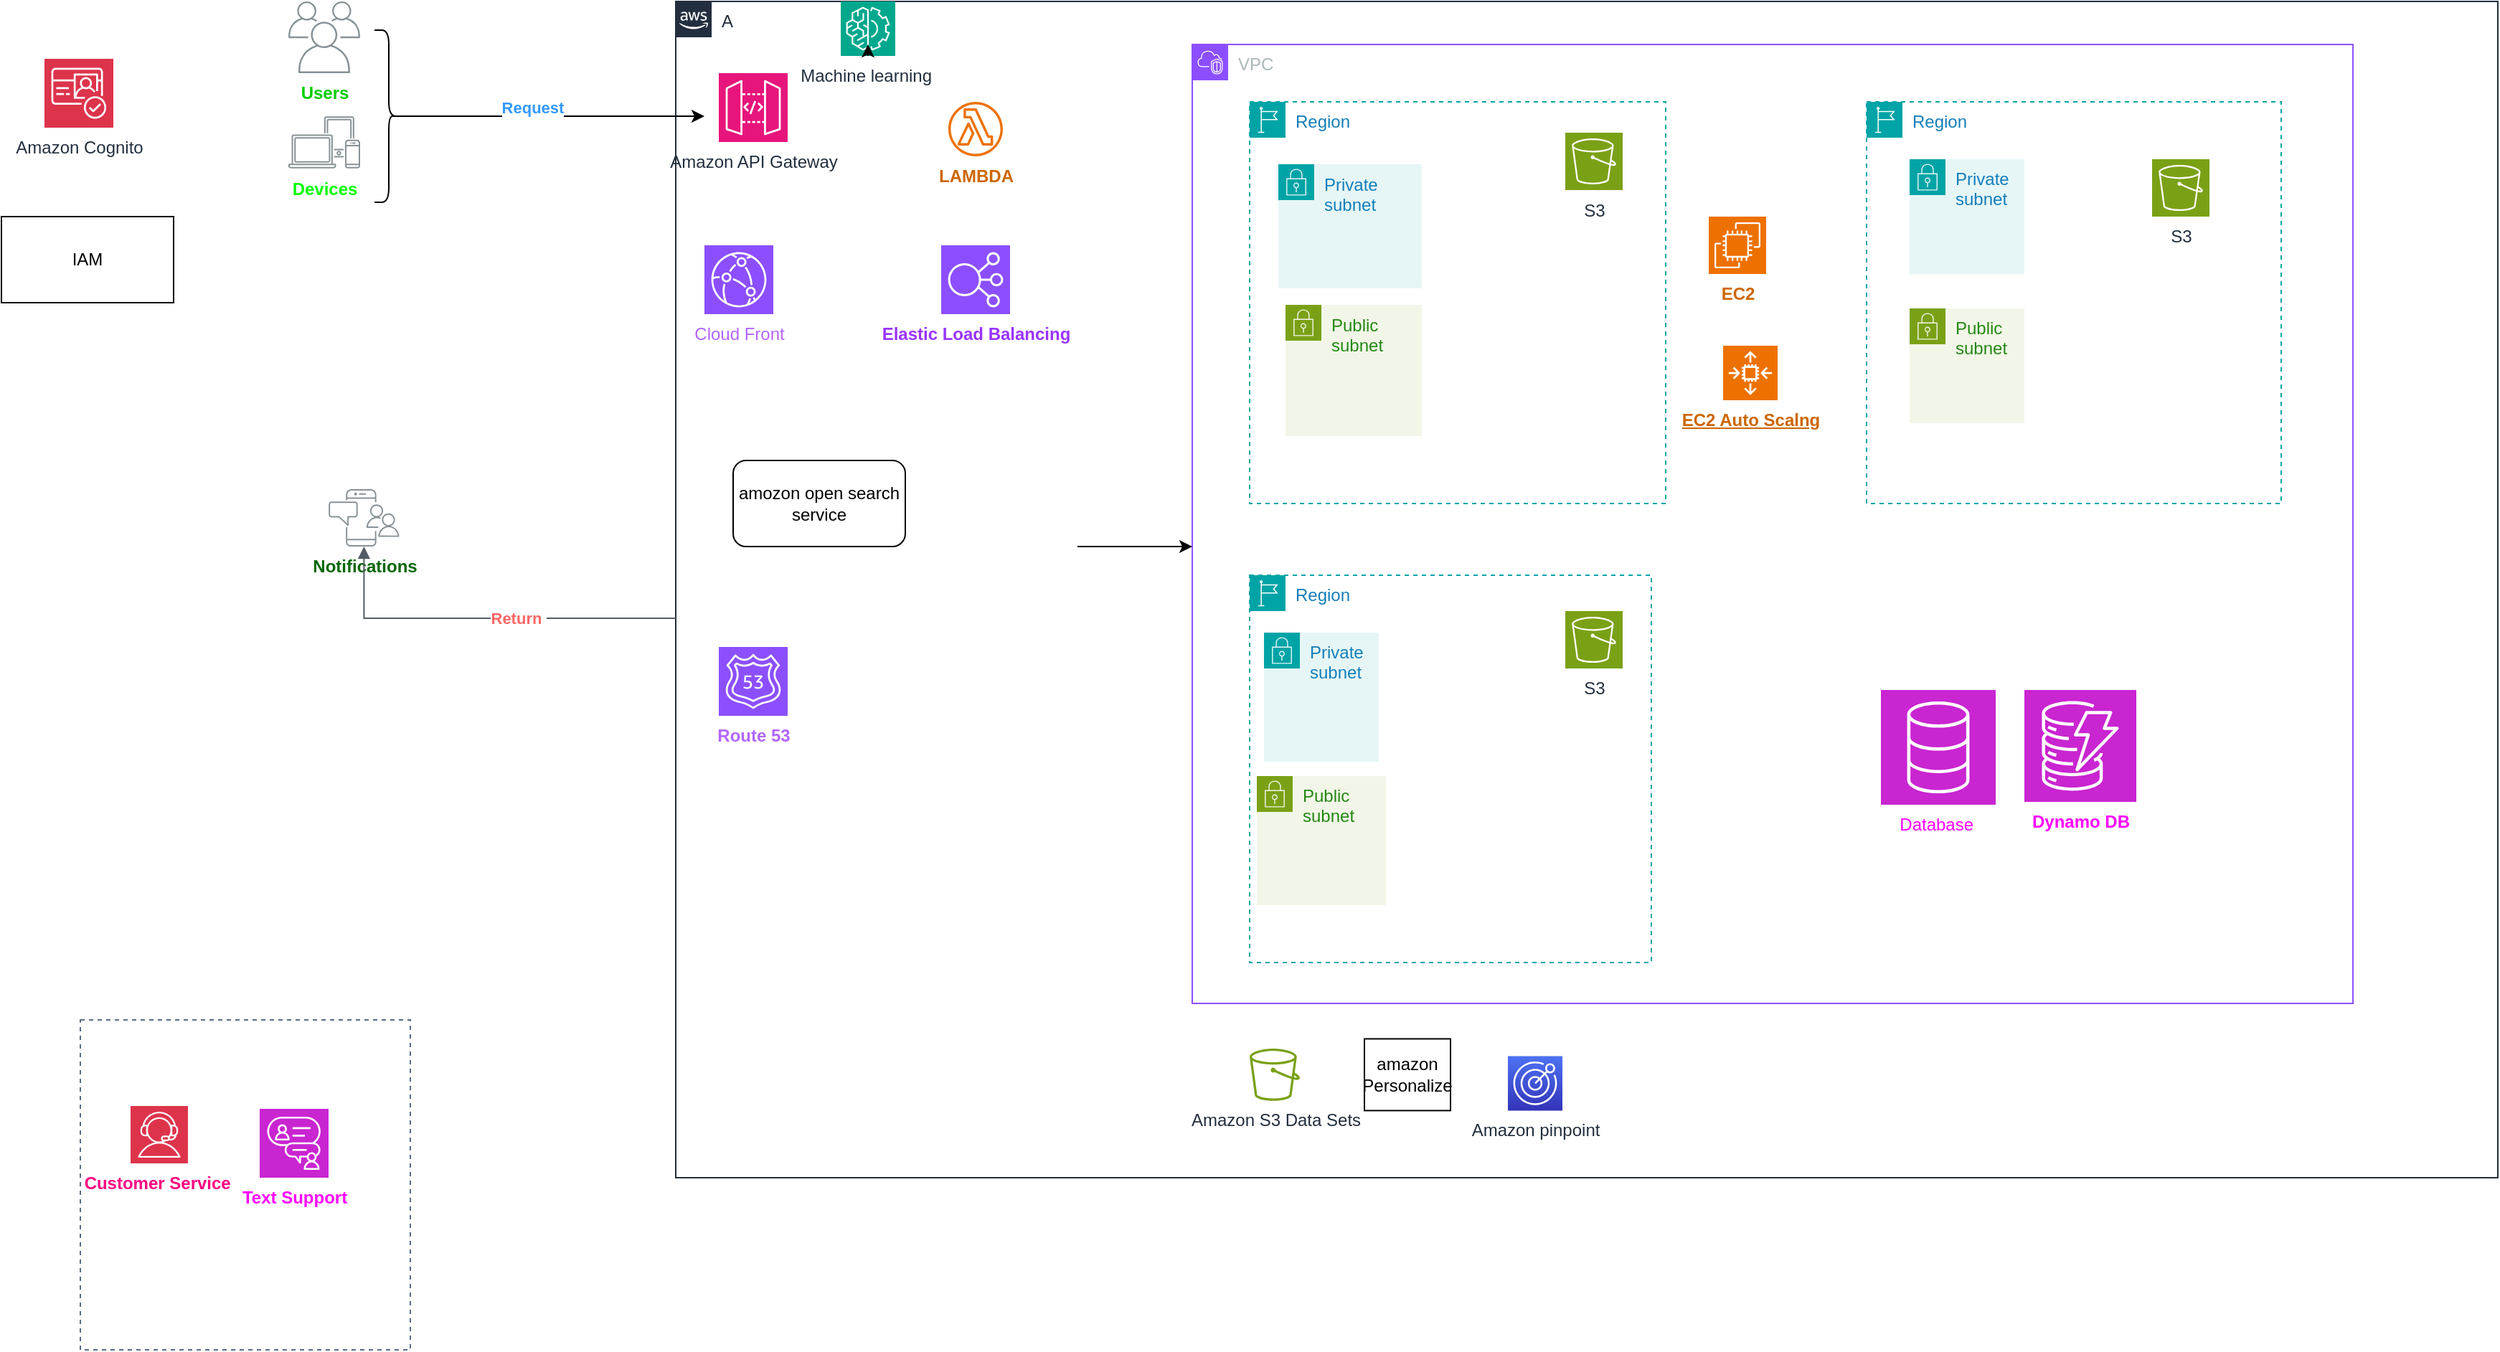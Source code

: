 <mxfile version="22.1.11" type="device">
  <diagram name="Page-1" id="5_Bj8KXUedFtX1v0qHjZ">
    <mxGraphModel dx="2397" dy="845" grid="1" gridSize="10" guides="1" tooltips="1" connect="1" arrows="1" fold="1" page="1" pageScale="1" pageWidth="850" pageHeight="1100" math="0" shadow="0">
      <root>
        <mxCell id="0" />
        <mxCell id="1" parent="0" />
        <mxCell id="6NvyJpX6NyUX8fLxwsZL-34" value="A" style="points=[[0,0],[0.25,0],[0.5,0],[0.75,0],[1,0],[1,0.25],[1,0.5],[1,0.75],[1,1],[0.75,1],[0.5,1],[0.25,1],[0,1],[0,0.75],[0,0.5],[0,0.25]];outlineConnect=0;gradientColor=none;html=1;whiteSpace=wrap;fontSize=12;fontStyle=0;container=1;pointerEvents=0;collapsible=0;recursiveResize=0;shape=mxgraph.aws4.group;grIcon=mxgraph.aws4.group_aws_cloud_alt;strokeColor=#232F3E;fillColor=none;verticalAlign=top;align=left;spacingLeft=30;fontColor=#232F3E;dashed=0;" parent="1" vertex="1">
          <mxGeometry x="-240" y="10" width="1270" height="820" as="geometry" />
        </mxCell>
        <mxCell id="6NvyJpX6NyUX8fLxwsZL-33" value="Amazon API Gateway" style="sketch=0;points=[[0,0,0],[0.25,0,0],[0.5,0,0],[0.75,0,0],[1,0,0],[0,1,0],[0.25,1,0],[0.5,1,0],[0.75,1,0],[1,1,0],[0,0.25,0],[0,0.5,0],[0,0.75,0],[1,0.25,0],[1,0.5,0],[1,0.75,0]];outlineConnect=0;fontColor=#232F3E;fillColor=#E7157B;strokeColor=#ffffff;dashed=0;verticalLabelPosition=bottom;verticalAlign=top;align=center;html=1;fontSize=12;fontStyle=0;aspect=fixed;shape=mxgraph.aws4.resourceIcon;resIcon=mxgraph.aws4.api_gateway;" parent="6NvyJpX6NyUX8fLxwsZL-34" vertex="1">
          <mxGeometry x="30" y="50" width="48" height="48" as="geometry" />
        </mxCell>
        <mxCell id="6NvyJpX6NyUX8fLxwsZL-30" value="Amazon S3 Data Sets" style="sketch=0;outlineConnect=0;fontColor=#232F3E;gradientColor=none;fillColor=#7AA116;strokeColor=none;dashed=0;verticalLabelPosition=bottom;verticalAlign=top;align=center;html=1;fontSize=12;fontStyle=0;aspect=fixed;pointerEvents=1;shape=mxgraph.aws4.bucket;" parent="6NvyJpX6NyUX8fLxwsZL-34" vertex="1">
          <mxGeometry x="400" y="730" width="35" height="36.4" as="geometry" />
        </mxCell>
        <mxCell id="6NvyJpX6NyUX8fLxwsZL-32" value="amazon Personalize" style="whiteSpace=wrap;html=1;" parent="6NvyJpX6NyUX8fLxwsZL-34" vertex="1">
          <mxGeometry x="480" y="723.2" width="60" height="50" as="geometry" />
        </mxCell>
        <mxCell id="6NvyJpX6NyUX8fLxwsZL-10" value="amozon open search service" style="rounded=1;whiteSpace=wrap;html=1;" parent="6NvyJpX6NyUX8fLxwsZL-34" vertex="1">
          <mxGeometry x="40" y="320" width="120" height="60" as="geometry" />
        </mxCell>
        <mxCell id="6NvyJpX6NyUX8fLxwsZL-39" value="Amazon pinpoint" style="sketch=0;points=[[0,0,0],[0.25,0,0],[0.5,0,0],[0.75,0,0],[1,0,0],[0,1,0],[0.25,1,0],[0.5,1,0],[0.75,1,0],[1,1,0],[0,0.25,0],[0,0.5,0],[0,0.75,0],[1,0.25,0],[1,0.5,0],[1,0.75,0]];outlineConnect=0;fontColor=#232F3E;gradientColor=#4D72F3;gradientDirection=north;fillColor=#3334B9;strokeColor=#ffffff;dashed=0;verticalLabelPosition=bottom;verticalAlign=top;align=center;html=1;fontSize=12;fontStyle=0;aspect=fixed;shape=mxgraph.aws4.resourceIcon;resIcon=mxgraph.aws4.pinpoint;" parent="6NvyJpX6NyUX8fLxwsZL-34" vertex="1">
          <mxGeometry x="580" y="735.2" width="38" height="38" as="geometry" />
        </mxCell>
        <mxCell id="6NvyJpX6NyUX8fLxwsZL-41" value="Machine learning&amp;nbsp;" style="sketch=0;points=[[0,0,0],[0.25,0,0],[0.5,0,0],[0.75,0,0],[1,0,0],[0,1,0],[0.25,1,0],[0.5,1,0],[0.75,1,0],[1,1,0],[0,0.25,0],[0,0.5,0],[0,0.75,0],[1,0.25,0],[1,0.5,0],[1,0.75,0]];outlineConnect=0;fontColor=#232F3E;fillColor=#01A88D;strokeColor=#ffffff;dashed=0;verticalLabelPosition=bottom;verticalAlign=top;align=center;html=1;fontSize=12;fontStyle=0;aspect=fixed;shape=mxgraph.aws4.resourceIcon;resIcon=mxgraph.aws4.machine_learning;" parent="6NvyJpX6NyUX8fLxwsZL-34" vertex="1">
          <mxGeometry x="115" width="38" height="38" as="geometry" />
        </mxCell>
        <mxCell id="f1tSM023RjMBT69T3TDp-3" value="LAMBDA" style="sketch=0;outlineConnect=0;fontColor=#CC6600;gradientColor=none;fillColor=#ED7100;strokeColor=none;dashed=0;verticalLabelPosition=bottom;verticalAlign=top;align=center;html=1;fontSize=12;fontStyle=1;aspect=fixed;pointerEvents=1;shape=mxgraph.aws4.lambda_function;" parent="6NvyJpX6NyUX8fLxwsZL-34" vertex="1">
          <mxGeometry x="190" y="70" width="38" height="38" as="geometry" />
        </mxCell>
        <mxCell id="OcqrenQmtH4OiyVSEQIJ-1" value="VPC" style="points=[[0,0],[0.25,0],[0.5,0],[0.75,0],[1,0],[1,0.25],[1,0.5],[1,0.75],[1,1],[0.75,1],[0.5,1],[0.25,1],[0,1],[0,0.75],[0,0.5],[0,0.25]];outlineConnect=0;gradientColor=none;html=1;whiteSpace=wrap;fontSize=12;fontStyle=0;container=1;pointerEvents=0;collapsible=0;recursiveResize=0;shape=mxgraph.aws4.group;grIcon=mxgraph.aws4.group_vpc2;strokeColor=#8C4FFF;fillColor=none;verticalAlign=top;align=left;spacingLeft=30;fontColor=#AAB7B8;dashed=0;" vertex="1" parent="6NvyJpX6NyUX8fLxwsZL-34">
          <mxGeometry x="360" y="30" width="809" height="668.5" as="geometry" />
        </mxCell>
        <mxCell id="6NvyJpX6NyUX8fLxwsZL-36" value="Region" style="points=[[0,0],[0.25,0],[0.5,0],[0.75,0],[1,0],[1,0.25],[1,0.5],[1,0.75],[1,1],[0.75,1],[0.5,1],[0.25,1],[0,1],[0,0.75],[0,0.5],[0,0.25]];outlineConnect=0;gradientColor=none;html=1;whiteSpace=wrap;fontSize=12;fontStyle=0;container=1;pointerEvents=0;collapsible=0;recursiveResize=0;shape=mxgraph.aws4.group;grIcon=mxgraph.aws4.group_region;strokeColor=#00A4A6;fillColor=none;verticalAlign=top;align=left;spacingLeft=30;fontColor=#147EBA;dashed=1;" parent="OcqrenQmtH4OiyVSEQIJ-1" vertex="1">
          <mxGeometry x="470" y="40" width="289" height="280" as="geometry" />
        </mxCell>
        <mxCell id="6NvyJpX6NyUX8fLxwsZL-6" value="S3" style="sketch=0;points=[[0,0,0],[0.25,0,0],[0.5,0,0],[0.75,0,0],[1,0,0],[0,1,0],[0.25,1,0],[0.5,1,0],[0.75,1,0],[1,1,0],[0,0.25,0],[0,0.5,0],[0,0.75,0],[1,0.25,0],[1,0.5,0],[1,0.75,0]];outlineConnect=0;fontColor=#232F3E;fillColor=#7AA116;strokeColor=#ffffff;dashed=0;verticalLabelPosition=bottom;verticalAlign=top;align=center;html=1;fontSize=12;fontStyle=0;aspect=fixed;shape=mxgraph.aws4.resourceIcon;resIcon=mxgraph.aws4.s3;" parent="6NvyJpX6NyUX8fLxwsZL-36" vertex="1">
          <mxGeometry x="199" y="40" width="40" height="40" as="geometry" />
        </mxCell>
        <mxCell id="SzAYgHQDUGaFoimJbc3--3" value="Private subnet" style="points=[[0,0],[0.25,0],[0.5,0],[0.75,0],[1,0],[1,0.25],[1,0.5],[1,0.75],[1,1],[0.75,1],[0.5,1],[0.25,1],[0,1],[0,0.75],[0,0.5],[0,0.25]];outlineConnect=0;gradientColor=none;html=1;whiteSpace=wrap;fontSize=12;fontStyle=0;container=1;pointerEvents=0;collapsible=0;recursiveResize=0;shape=mxgraph.aws4.group;grIcon=mxgraph.aws4.group_security_group;grStroke=0;strokeColor=#00A4A6;fillColor=#E6F6F7;verticalAlign=top;align=left;spacingLeft=30;fontColor=#147EBA;dashed=0;" parent="6NvyJpX6NyUX8fLxwsZL-36" vertex="1">
          <mxGeometry x="30" y="40" width="80" height="80" as="geometry" />
        </mxCell>
        <mxCell id="SzAYgHQDUGaFoimJbc3--4" value="Public subnet" style="points=[[0,0],[0.25,0],[0.5,0],[0.75,0],[1,0],[1,0.25],[1,0.5],[1,0.75],[1,1],[0.75,1],[0.5,1],[0.25,1],[0,1],[0,0.75],[0,0.5],[0,0.25]];outlineConnect=0;gradientColor=none;html=1;whiteSpace=wrap;fontSize=12;fontStyle=0;container=1;pointerEvents=0;collapsible=0;recursiveResize=0;shape=mxgraph.aws4.group;grIcon=mxgraph.aws4.group_security_group;grStroke=0;strokeColor=#7AA116;fillColor=#F2F6E8;verticalAlign=top;align=left;spacingLeft=30;fontColor=#248814;dashed=0;" parent="6NvyJpX6NyUX8fLxwsZL-36" vertex="1">
          <mxGeometry x="30" y="144" width="80" height="80" as="geometry" />
        </mxCell>
        <mxCell id="6NvyJpX6NyUX8fLxwsZL-37" value="Region" style="points=[[0,0],[0.25,0],[0.5,0],[0.75,0],[1,0],[1,0.25],[1,0.5],[1,0.75],[1,1],[0.75,1],[0.5,1],[0.25,1],[0,1],[0,0.75],[0,0.5],[0,0.25]];outlineConnect=0;gradientColor=none;html=1;whiteSpace=wrap;fontSize=12;fontStyle=0;container=1;pointerEvents=0;collapsible=0;recursiveResize=0;shape=mxgraph.aws4.group;grIcon=mxgraph.aws4.group_region;strokeColor=#00A4A6;fillColor=none;verticalAlign=top;align=left;spacingLeft=30;fontColor=#147EBA;dashed=1;" parent="OcqrenQmtH4OiyVSEQIJ-1" vertex="1">
          <mxGeometry x="40" y="40" width="290" height="280" as="geometry" />
        </mxCell>
        <mxCell id="f1tSM023RjMBT69T3TDp-12" value="S3" style="sketch=0;points=[[0,0,0],[0.25,0,0],[0.5,0,0],[0.75,0,0],[1,0,0],[0,1,0],[0.25,1,0],[0.5,1,0],[0.75,1,0],[1,1,0],[0,0.25,0],[0,0.5,0],[0,0.75,0],[1,0.25,0],[1,0.5,0],[1,0.75,0]];outlineConnect=0;fontColor=#232F3E;fillColor=#7AA116;strokeColor=#ffffff;dashed=0;verticalLabelPosition=bottom;verticalAlign=top;align=center;html=1;fontSize=12;fontStyle=0;aspect=fixed;shape=mxgraph.aws4.resourceIcon;resIcon=mxgraph.aws4.s3;" parent="6NvyJpX6NyUX8fLxwsZL-37" vertex="1">
          <mxGeometry x="220" y="21.5" width="40" height="40" as="geometry" />
        </mxCell>
        <mxCell id="SzAYgHQDUGaFoimJbc3--2" value="Private subnet" style="points=[[0,0],[0.25,0],[0.5,0],[0.75,0],[1,0],[1,0.25],[1,0.5],[1,0.75],[1,1],[0.75,1],[0.5,1],[0.25,1],[0,1],[0,0.75],[0,0.5],[0,0.25]];outlineConnect=0;gradientColor=none;html=1;whiteSpace=wrap;fontSize=12;fontStyle=0;container=1;pointerEvents=0;collapsible=0;recursiveResize=0;shape=mxgraph.aws4.group;grIcon=mxgraph.aws4.group_security_group;grStroke=0;strokeColor=#00A4A6;fillColor=#E6F6F7;verticalAlign=top;align=left;spacingLeft=30;fontColor=#147EBA;dashed=0;" parent="6NvyJpX6NyUX8fLxwsZL-37" vertex="1">
          <mxGeometry x="20" y="43.5" width="100" height="86.5" as="geometry" />
        </mxCell>
        <mxCell id="SzAYgHQDUGaFoimJbc3--1" value="Public subnet" style="points=[[0,0],[0.25,0],[0.5,0],[0.75,0],[1,0],[1,0.25],[1,0.5],[1,0.75],[1,1],[0.75,1],[0.5,1],[0.25,1],[0,1],[0,0.75],[0,0.5],[0,0.25]];outlineConnect=0;gradientColor=none;html=1;whiteSpace=wrap;fontSize=12;fontStyle=0;container=1;pointerEvents=0;collapsible=0;recursiveResize=0;shape=mxgraph.aws4.group;grIcon=mxgraph.aws4.group_security_group;grStroke=0;strokeColor=#7AA116;fillColor=#F2F6E8;verticalAlign=top;align=left;spacingLeft=30;fontColor=#248814;dashed=0;" parent="6NvyJpX6NyUX8fLxwsZL-37" vertex="1">
          <mxGeometry x="25" y="141.5" width="95" height="91.5" as="geometry" />
        </mxCell>
        <mxCell id="f1tSM023RjMBT69T3TDp-9" value="Region" style="points=[[0,0],[0.25,0],[0.5,0],[0.75,0],[1,0],[1,0.25],[1,0.5],[1,0.75],[1,1],[0.75,1],[0.5,1],[0.25,1],[0,1],[0,0.75],[0,0.5],[0,0.25]];outlineConnect=0;gradientColor=none;html=1;whiteSpace=wrap;fontSize=12;fontStyle=0;container=1;pointerEvents=0;collapsible=0;recursiveResize=0;shape=mxgraph.aws4.group;grIcon=mxgraph.aws4.group_region;strokeColor=#00A4A6;fillColor=none;verticalAlign=top;align=left;spacingLeft=30;fontColor=#147EBA;dashed=1;" parent="OcqrenQmtH4OiyVSEQIJ-1" vertex="1">
          <mxGeometry x="40" y="370" width="280" height="270" as="geometry" />
        </mxCell>
        <mxCell id="f1tSM023RjMBT69T3TDp-13" value="S3" style="sketch=0;points=[[0,0,0],[0.25,0,0],[0.5,0,0],[0.75,0,0],[1,0,0],[0,1,0],[0.25,1,0],[0.5,1,0],[0.75,1,0],[1,1,0],[0,0.25,0],[0,0.5,0],[0,0.75,0],[1,0.25,0],[1,0.5,0],[1,0.75,0]];outlineConnect=0;fontColor=#232F3E;fillColor=#7AA116;strokeColor=#ffffff;dashed=0;verticalLabelPosition=bottom;verticalAlign=top;align=center;html=1;fontSize=12;fontStyle=0;aspect=fixed;shape=mxgraph.aws4.resourceIcon;resIcon=mxgraph.aws4.s3;" parent="f1tSM023RjMBT69T3TDp-9" vertex="1">
          <mxGeometry x="220" y="25" width="40" height="40" as="geometry" />
        </mxCell>
        <mxCell id="SzAYgHQDUGaFoimJbc3--6" value="Public subnet" style="points=[[0,0],[0.25,0],[0.5,0],[0.75,0],[1,0],[1,0.25],[1,0.5],[1,0.75],[1,1],[0.75,1],[0.5,1],[0.25,1],[0,1],[0,0.75],[0,0.5],[0,0.25]];outlineConnect=0;gradientColor=none;html=1;whiteSpace=wrap;fontSize=12;fontStyle=0;container=1;pointerEvents=0;collapsible=0;recursiveResize=0;shape=mxgraph.aws4.group;grIcon=mxgraph.aws4.group_security_group;grStroke=0;strokeColor=#7AA116;fillColor=#F2F6E8;verticalAlign=top;align=left;spacingLeft=30;fontColor=#248814;dashed=0;" parent="f1tSM023RjMBT69T3TDp-9" vertex="1">
          <mxGeometry x="5" y="140" width="90" height="90" as="geometry" />
        </mxCell>
        <mxCell id="SzAYgHQDUGaFoimJbc3--5" value="Private subnet" style="points=[[0,0],[0.25,0],[0.5,0],[0.75,0],[1,0],[1,0.25],[1,0.5],[1,0.75],[1,1],[0.75,1],[0.5,1],[0.25,1],[0,1],[0,0.75],[0,0.5],[0,0.25]];outlineConnect=0;gradientColor=none;html=1;whiteSpace=wrap;fontSize=12;fontStyle=0;container=1;pointerEvents=0;collapsible=0;recursiveResize=0;shape=mxgraph.aws4.group;grIcon=mxgraph.aws4.group_security_group;grStroke=0;strokeColor=#00A4A6;fillColor=#E6F6F7;verticalAlign=top;align=left;spacingLeft=30;fontColor=#147EBA;dashed=0;" parent="f1tSM023RjMBT69T3TDp-9" vertex="1">
          <mxGeometry x="10" y="40" width="80" height="90" as="geometry" />
        </mxCell>
        <mxCell id="f1tSM023RjMBT69T3TDp-4" value="EC2" style="sketch=0;points=[[0,0,0],[0.25,0,0],[0.5,0,0],[0.75,0,0],[1,0,0],[0,1,0],[0.25,1,0],[0.5,1,0],[0.75,1,0],[1,1,0],[0,0.25,0],[0,0.5,0],[0,0.75,0],[1,0.25,0],[1,0.5,0],[1,0.75,0]];outlineConnect=0;fontColor=#CC6600;fillColor=#ED7100;strokeColor=#ffffff;dashed=0;verticalLabelPosition=bottom;verticalAlign=top;align=center;html=1;fontSize=12;fontStyle=1;aspect=fixed;shape=mxgraph.aws4.resourceIcon;resIcon=mxgraph.aws4.ec2;" parent="OcqrenQmtH4OiyVSEQIJ-1" vertex="1">
          <mxGeometry x="360" y="120" width="40" height="40" as="geometry" />
        </mxCell>
        <mxCell id="f1tSM023RjMBT69T3TDp-5" value="EC2 Auto Scalng" style="sketch=0;points=[[0,0,0],[0.25,0,0],[0.5,0,0],[0.75,0,0],[1,0,0],[0,1,0],[0.25,1,0],[0.5,1,0],[0.75,1,0],[1,1,0],[0,0.25,0],[0,0.5,0],[0,0.75,0],[1,0.25,0],[1,0.5,0],[1,0.75,0]];outlineConnect=0;fontColor=#CC6600;fillColor=#ED7100;strokeColor=#ffffff;dashed=0;verticalLabelPosition=bottom;verticalAlign=top;align=center;html=1;fontSize=12;fontStyle=5;aspect=fixed;shape=mxgraph.aws4.resourceIcon;resIcon=mxgraph.aws4.auto_scaling2;" parent="OcqrenQmtH4OiyVSEQIJ-1" vertex="1">
          <mxGeometry x="370" y="210" width="38" height="38" as="geometry" />
        </mxCell>
        <mxCell id="6NvyJpX6NyUX8fLxwsZL-7" value="Database&amp;nbsp;" style="sketch=0;points=[[0,0,0],[0.25,0,0],[0.5,0,0],[0.75,0,0],[1,0,0],[0,1,0],[0.25,1,0],[0.5,1,0],[0.75,1,0],[1,1,0],[0,0.25,0],[0,0.5,0],[0,0.75,0],[1,0.25,0],[1,0.5,0],[1,0.75,0]];outlineConnect=0;fontColor=#FF00FF;fillColor=#C925D1;strokeColor=#ffffff;dashed=0;verticalLabelPosition=bottom;verticalAlign=top;align=center;html=1;fontSize=12;fontStyle=0;aspect=fixed;shape=mxgraph.aws4.resourceIcon;resIcon=mxgraph.aws4.database;" parent="OcqrenQmtH4OiyVSEQIJ-1" vertex="1">
          <mxGeometry x="480" y="450" width="80" height="80" as="geometry" />
        </mxCell>
        <mxCell id="OcqrenQmtH4OiyVSEQIJ-18" value="Dynamo DB" style="sketch=0;points=[[0,0,0],[0.25,0,0],[0.5,0,0],[0.75,0,0],[1,0,0],[0,1,0],[0.25,1,0],[0.5,1,0],[0.75,1,0],[1,1,0],[0,0.25,0],[0,0.5,0],[0,0.75,0],[1,0.25,0],[1,0.5,0],[1,0.75,0]];outlineConnect=0;fontColor=#FF00FF;fillColor=#C925D1;strokeColor=#ffffff;dashed=0;verticalLabelPosition=bottom;verticalAlign=top;align=center;html=1;fontSize=12;fontStyle=1;aspect=fixed;shape=mxgraph.aws4.resourceIcon;resIcon=mxgraph.aws4.dynamodb;" vertex="1" parent="OcqrenQmtH4OiyVSEQIJ-1">
          <mxGeometry x="580" y="450" width="78" height="78" as="geometry" />
        </mxCell>
        <mxCell id="OcqrenQmtH4OiyVSEQIJ-4" value="Cloud Front" style="sketch=0;points=[[0,0,0],[0.25,0,0],[0.5,0,0],[0.75,0,0],[1,0,0],[0,1,0],[0.25,1,0],[0.5,1,0],[0.75,1,0],[1,1,0],[0,0.25,0],[0,0.5,0],[0,0.75,0],[1,0.25,0],[1,0.5,0],[1,0.75,0]];outlineConnect=0;fontColor=#B266FF;fillColor=#8C4FFF;strokeColor=#ffffff;dashed=0;verticalLabelPosition=bottom;verticalAlign=top;align=center;html=1;fontSize=12;fontStyle=0;aspect=fixed;shape=mxgraph.aws4.resourceIcon;resIcon=mxgraph.aws4.cloudfront;" vertex="1" parent="6NvyJpX6NyUX8fLxwsZL-34">
          <mxGeometry x="20" y="170" width="48" height="48" as="geometry" />
        </mxCell>
        <mxCell id="OcqrenQmtH4OiyVSEQIJ-5" value="Route 53" style="sketch=0;points=[[0,0,0],[0.25,0,0],[0.5,0,0],[0.75,0,0],[1,0,0],[0,1,0],[0.25,1,0],[0.5,1,0],[0.75,1,0],[1,1,0],[0,0.25,0],[0,0.5,0],[0,0.75,0],[1,0.25,0],[1,0.5,0],[1,0.75,0]];outlineConnect=0;fontColor=#B266FF;fillColor=#8C4FFF;strokeColor=#ffffff;dashed=0;verticalLabelPosition=bottom;verticalAlign=top;align=center;html=1;fontSize=12;fontStyle=1;aspect=fixed;shape=mxgraph.aws4.resourceIcon;resIcon=mxgraph.aws4.route_53;" vertex="1" parent="6NvyJpX6NyUX8fLxwsZL-34">
          <mxGeometry x="30" y="450" width="48" height="48" as="geometry" />
        </mxCell>
        <mxCell id="OcqrenQmtH4OiyVSEQIJ-7" value="Elastic Load Balancing" style="sketch=0;points=[[0,0,0],[0.25,0,0],[0.5,0,0],[0.75,0,0],[1,0,0],[0,1,0],[0.25,1,0],[0.5,1,0],[0.75,1,0],[1,1,0],[0,0.25,0],[0,0.5,0],[0,0.75,0],[1,0.25,0],[1,0.5,0],[1,0.75,0]];outlineConnect=0;fontColor=#9933FF;fillColor=#8C4FFF;strokeColor=#ffffff;dashed=0;verticalLabelPosition=bottom;verticalAlign=top;align=center;html=1;fontSize=12;fontStyle=1;aspect=fixed;shape=mxgraph.aws4.resourceIcon;resIcon=mxgraph.aws4.elastic_load_balancing;" vertex="1" parent="6NvyJpX6NyUX8fLxwsZL-34">
          <mxGeometry x="185" y="170" width="48" height="48" as="geometry" />
        </mxCell>
        <mxCell id="OcqrenQmtH4OiyVSEQIJ-12" style="edgeStyle=orthogonalEdgeStyle;rounded=0;orthogonalLoop=1;jettySize=auto;html=1;exitX=0.5;exitY=1;exitDx=0;exitDy=0;exitPerimeter=0;entryX=0.5;entryY=0.789;entryDx=0;entryDy=0;entryPerimeter=0;" edge="1" parent="6NvyJpX6NyUX8fLxwsZL-34" source="6NvyJpX6NyUX8fLxwsZL-41" target="6NvyJpX6NyUX8fLxwsZL-41">
          <mxGeometry relative="1" as="geometry" />
        </mxCell>
        <mxCell id="f1tSM023RjMBT69T3TDp-2" value="Customer Service&amp;nbsp;" style="sketch=0;points=[[0,0,0],[0.25,0,0],[0.5,0,0],[0.75,0,0],[1,0,0],[0,1,0],[0.25,1,0],[0.5,1,0],[0.75,1,0],[1,1,0],[0,0.25,0],[0,0.5,0],[0,0.75,0],[1,0.25,0],[1,0.5,0],[1,0.75,0]];outlineConnect=0;fontColor=#FF0080;fillColor=#DD344C;strokeColor=#ffffff;dashed=0;verticalLabelPosition=bottom;verticalAlign=top;align=center;html=1;fontSize=12;fontStyle=1;aspect=fixed;shape=mxgraph.aws4.resourceIcon;resIcon=mxgraph.aws4.contact_center;" parent="1" vertex="1">
          <mxGeometry x="-620" y="780" width="40" height="40" as="geometry" />
        </mxCell>
        <mxCell id="f1tSM023RjMBT69T3TDp-6" value="Devices" style="sketch=0;outlineConnect=0;gradientColor=none;fontColor=#00FF00;strokeColor=none;fillColor=#879196;dashed=0;verticalLabelPosition=bottom;verticalAlign=top;align=center;html=1;fontSize=12;fontStyle=1;aspect=fixed;shape=mxgraph.aws4.illustration_devices;pointerEvents=1" parent="1" vertex="1">
          <mxGeometry x="-510" y="90" width="50" height="36.5" as="geometry" />
        </mxCell>
        <mxCell id="f1tSM023RjMBT69T3TDp-7" value="Notifications" style="sketch=0;outlineConnect=0;gradientColor=none;fontColor=#006600;strokeColor=none;fillColor=#879196;dashed=0;verticalLabelPosition=bottom;verticalAlign=top;align=center;html=1;fontSize=12;fontStyle=1;aspect=fixed;shape=mxgraph.aws4.illustration_notification;pointerEvents=1" parent="1" vertex="1">
          <mxGeometry x="-482" y="350" width="49.38" height="40" as="geometry" />
        </mxCell>
        <mxCell id="f1tSM023RjMBT69T3TDp-8" value="Users" style="sketch=0;outlineConnect=0;gradientColor=none;fontColor=#00CC00;strokeColor=none;fillColor=#879196;dashed=0;verticalLabelPosition=bottom;verticalAlign=top;align=center;html=1;fontSize=12;fontStyle=1;aspect=fixed;shape=mxgraph.aws4.illustration_users;pointerEvents=1" parent="1" vertex="1">
          <mxGeometry x="-510" y="10" width="50" height="50" as="geometry" />
        </mxCell>
        <mxCell id="f1tSM023RjMBT69T3TDp-14" value="" style="endArrow=classic;html=1;rounded=0;exitX=0.1;exitY=0.5;exitDx=0;exitDy=0;exitPerimeter=0;" parent="1" edge="1" source="f1tSM023RjMBT69T3TDp-20">
          <mxGeometry relative="1" as="geometry">
            <mxPoint x="-389.38" y="89.5" as="sourcePoint" />
            <mxPoint x="-220" y="90" as="targetPoint" />
          </mxGeometry>
        </mxCell>
        <mxCell id="f1tSM023RjMBT69T3TDp-15" value="Request" style="edgeLabel;resizable=0;html=1;align=center;verticalAlign=middle;fontStyle=1;fontColor=#3399FF;" parent="f1tSM023RjMBT69T3TDp-14" connectable="0" vertex="1">
          <mxGeometry relative="1" as="geometry">
            <mxPoint x="-14" y="-6" as="offset" />
          </mxGeometry>
        </mxCell>
        <mxCell id="f1tSM023RjMBT69T3TDp-20" value="" style="shape=curlyBracket;whiteSpace=wrap;html=1;rounded=1;flipH=1;labelPosition=right;verticalLabelPosition=middle;align=left;verticalAlign=middle;" parent="1" vertex="1">
          <mxGeometry x="-450" y="30" width="20" height="120" as="geometry" />
        </mxCell>
        <mxCell id="OcqrenQmtH4OiyVSEQIJ-2" value="" style="fillColor=none;strokeColor=#5A6C86;dashed=1;verticalAlign=top;fontStyle=0;fontColor=#5A6C86;whiteSpace=wrap;html=1;" vertex="1" parent="1">
          <mxGeometry x="-655" y="720" width="230" height="230" as="geometry" />
        </mxCell>
        <mxCell id="OcqrenQmtH4OiyVSEQIJ-8" value="Text Support" style="sketch=0;points=[[0,0,0],[0.25,0,0],[0.5,0,0],[0.75,0,0],[1,0,0],[0,1,0],[0.25,1,0],[0.5,1,0],[0.75,1,0],[1,1,0],[0,0.25,0],[0,0.5,0],[0,0.75,0],[1,0.25,0],[1,0.5,0],[1,0.75,0]];outlineConnect=0;fontColor=#FF00FF;fillColor=#C925D1;strokeColor=#ffffff;dashed=0;verticalLabelPosition=bottom;verticalAlign=top;align=center;html=1;fontSize=12;fontStyle=1;aspect=fixed;shape=mxgraph.aws4.resourceIcon;resIcon=mxgraph.aws4.repost;" vertex="1" parent="1">
          <mxGeometry x="-530" y="782" width="48" height="48" as="geometry" />
        </mxCell>
        <mxCell id="6NvyJpX6NyUX8fLxwsZL-26" value="IAM" style="whiteSpace=wrap;html=1;" parent="1" vertex="1">
          <mxGeometry x="-710" y="160" width="120" height="60" as="geometry" />
        </mxCell>
        <mxCell id="6NvyJpX6NyUX8fLxwsZL-31" value="Amazon Cognito" style="sketch=0;points=[[0,0,0],[0.25,0,0],[0.5,0,0],[0.75,0,0],[1,0,0],[0,1,0],[0.25,1,0],[0.5,1,0],[0.75,1,0],[1,1,0],[0,0.25,0],[0,0.5,0],[0,0.75,0],[1,0.25,0],[1,0.5,0],[1,0.75,0]];outlineConnect=0;fontColor=#232F3E;fillColor=#DD344C;strokeColor=#ffffff;dashed=0;verticalLabelPosition=bottom;verticalAlign=top;align=center;html=1;fontSize=12;fontStyle=0;aspect=fixed;shape=mxgraph.aws4.resourceIcon;resIcon=mxgraph.aws4.cognito;" parent="1" vertex="1">
          <mxGeometry x="-680" y="50" width="48" height="48" as="geometry" />
        </mxCell>
        <mxCell id="OcqrenQmtH4OiyVSEQIJ-15" value="Return&amp;nbsp;" style="edgeStyle=orthogonalEdgeStyle;html=1;endArrow=none;elbow=vertical;startArrow=block;startFill=1;strokeColor=#545B64;rounded=0;fontStyle=1;fontColor=#FF6666;" edge="1" parent="1" source="f1tSM023RjMBT69T3TDp-7">
          <mxGeometry x="0.177" width="100" relative="1" as="geometry">
            <mxPoint x="-340" y="440" as="sourcePoint" />
            <mxPoint x="-240" y="440" as="targetPoint" />
            <Array as="points">
              <mxPoint x="-457" y="440" />
            </Array>
            <mxPoint as="offset" />
          </mxGeometry>
        </mxCell>
        <mxCell id="OcqrenQmtH4OiyVSEQIJ-16" value="" style="edgeStyle=none;orthogonalLoop=1;jettySize=auto;html=1;rounded=0;" edge="1" parent="1">
          <mxGeometry width="80" relative="1" as="geometry">
            <mxPoint x="40" y="390" as="sourcePoint" />
            <mxPoint x="120" y="390" as="targetPoint" />
            <Array as="points" />
          </mxGeometry>
        </mxCell>
      </root>
    </mxGraphModel>
  </diagram>
</mxfile>
